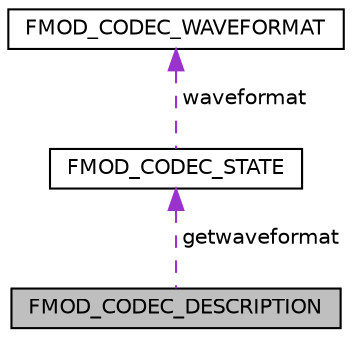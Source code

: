 digraph "FMOD_CODEC_DESCRIPTION"
{
  edge [fontname="Helvetica",fontsize="10",labelfontname="Helvetica",labelfontsize="10"];
  node [fontname="Helvetica",fontsize="10",shape=record];
  Node1 [label="FMOD_CODEC_DESCRIPTION",height=0.2,width=0.4,color="black", fillcolor="grey75", style="filled", fontcolor="black"];
  Node2 -> Node1 [dir="back",color="darkorchid3",fontsize="10",style="dashed",label=" getwaveformat" ,fontname="Helvetica"];
  Node2 [label="FMOD_CODEC_STATE",height=0.2,width=0.4,color="black", fillcolor="white", style="filled",URL="$struct_f_m_o_d___c_o_d_e_c___s_t_a_t_e.html"];
  Node3 -> Node2 [dir="back",color="darkorchid3",fontsize="10",style="dashed",label=" waveformat" ,fontname="Helvetica"];
  Node3 [label="FMOD_CODEC_WAVEFORMAT",height=0.2,width=0.4,color="black", fillcolor="white", style="filled",URL="$struct_f_m_o_d___c_o_d_e_c___w_a_v_e_f_o_r_m_a_t.html"];
}
